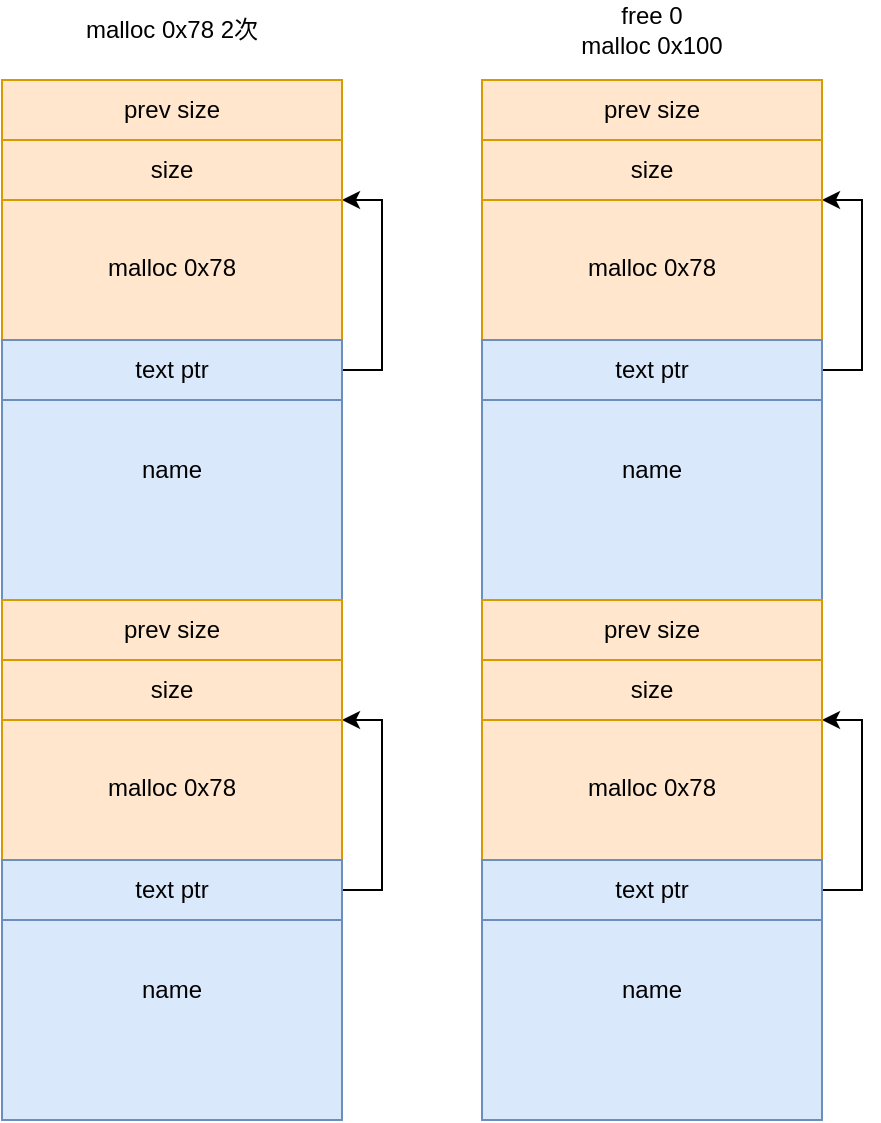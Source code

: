 <mxfile version="17.5.0" type="github">
  <diagram id="5vSy_viqhQwmgGxNUU4j" name="第 1 页">
    <mxGraphModel dx="1852" dy="1264" grid="1" gridSize="10" guides="1" tooltips="1" connect="1" arrows="1" fold="1" page="0" pageScale="1" pageWidth="827" pageHeight="1169" background="none" math="0" shadow="0">
      <root>
        <mxCell id="0" />
        <mxCell id="1" parent="0" />
        <mxCell id="KlACzWgXvU63oRVZ-FLX-21" value="&lt;br&gt;&lt;br&gt;&lt;br&gt;&lt;br&gt;malloc 0x78" style="rounded=0;whiteSpace=wrap;html=1;fillColor=#ffe6cc;strokeColor=#d79b00;" vertex="1" parent="1">
          <mxGeometry x="-840" y="-260" width="170" height="130" as="geometry" />
        </mxCell>
        <mxCell id="KlACzWgXvU63oRVZ-FLX-5" value="&lt;br&gt;&lt;br&gt;&lt;br&gt;&lt;br&gt;malloc 0x78" style="rounded=0;whiteSpace=wrap;html=1;fillColor=#ffe6cc;strokeColor=#d79b00;" vertex="1" parent="1">
          <mxGeometry x="-840" y="-520" width="170" height="130" as="geometry" />
        </mxCell>
        <mxCell id="KlACzWgXvU63oRVZ-FLX-6" value="name" style="rounded=0;whiteSpace=wrap;html=1;fillColor=#dae8fc;strokeColor=#6c8ebf;" vertex="1" parent="1">
          <mxGeometry x="-840" y="-390" width="170" height="130" as="geometry" />
        </mxCell>
        <mxCell id="KlACzWgXvU63oRVZ-FLX-18" style="edgeStyle=orthogonalEdgeStyle;rounded=0;orthogonalLoop=1;jettySize=auto;html=1;exitX=1;exitY=0.5;exitDx=0;exitDy=0;entryX=1;entryY=1;entryDx=0;entryDy=0;" edge="1" parent="1" source="KlACzWgXvU63oRVZ-FLX-7" target="KlACzWgXvU63oRVZ-FLX-15">
          <mxGeometry relative="1" as="geometry">
            <Array as="points">
              <mxPoint x="-650" y="-375" />
              <mxPoint x="-650" y="-460" />
            </Array>
          </mxGeometry>
        </mxCell>
        <mxCell id="KlACzWgXvU63oRVZ-FLX-7" value="text ptr" style="rounded=0;whiteSpace=wrap;html=1;fillColor=#dae8fc;strokeColor=#6c8ebf;" vertex="1" parent="1">
          <mxGeometry x="-840" y="-390" width="170" height="30" as="geometry" />
        </mxCell>
        <mxCell id="KlACzWgXvU63oRVZ-FLX-10" value="name" style="rounded=0;whiteSpace=wrap;html=1;fillColor=#dae8fc;strokeColor=#6c8ebf;" vertex="1" parent="1">
          <mxGeometry x="-840" y="-130" width="170" height="130" as="geometry" />
        </mxCell>
        <mxCell id="KlACzWgXvU63oRVZ-FLX-22" style="edgeStyle=orthogonalEdgeStyle;rounded=0;orthogonalLoop=1;jettySize=auto;html=1;exitX=1;exitY=0.5;exitDx=0;exitDy=0;entryX=1;entryY=1;entryDx=0;entryDy=0;" edge="1" parent="1" source="KlACzWgXvU63oRVZ-FLX-12" target="KlACzWgXvU63oRVZ-FLX-20">
          <mxGeometry relative="1" as="geometry">
            <Array as="points">
              <mxPoint x="-650" y="-115" />
              <mxPoint x="-650" y="-200" />
            </Array>
          </mxGeometry>
        </mxCell>
        <mxCell id="KlACzWgXvU63oRVZ-FLX-12" value="text ptr" style="rounded=0;whiteSpace=wrap;html=1;fillColor=#dae8fc;strokeColor=#6c8ebf;" vertex="1" parent="1">
          <mxGeometry x="-840" y="-130" width="170" height="30" as="geometry" />
        </mxCell>
        <mxCell id="KlACzWgXvU63oRVZ-FLX-14" value="prev size" style="rounded=0;whiteSpace=wrap;html=1;fillColor=#ffe6cc;strokeColor=#d79b00;" vertex="1" parent="1">
          <mxGeometry x="-840" y="-520" width="170" height="30" as="geometry" />
        </mxCell>
        <mxCell id="KlACzWgXvU63oRVZ-FLX-15" value="size" style="rounded=0;whiteSpace=wrap;html=1;fillColor=#ffe6cc;strokeColor=#d79b00;" vertex="1" parent="1">
          <mxGeometry x="-840" y="-490" width="170" height="30" as="geometry" />
        </mxCell>
        <mxCell id="KlACzWgXvU63oRVZ-FLX-19" value="prev size" style="rounded=0;whiteSpace=wrap;html=1;fillColor=#ffe6cc;strokeColor=#d79b00;" vertex="1" parent="1">
          <mxGeometry x="-840" y="-260" width="170" height="30" as="geometry" />
        </mxCell>
        <mxCell id="KlACzWgXvU63oRVZ-FLX-20" value="size" style="rounded=0;whiteSpace=wrap;html=1;fillColor=#ffe6cc;strokeColor=#d79b00;" vertex="1" parent="1">
          <mxGeometry x="-840" y="-230" width="170" height="30" as="geometry" />
        </mxCell>
        <mxCell id="KlACzWgXvU63oRVZ-FLX-23" value="malloc 0x78 2次" style="text;html=1;strokeColor=none;fillColor=none;align=center;verticalAlign=middle;whiteSpace=wrap;rounded=0;" vertex="1" parent="1">
          <mxGeometry x="-805" y="-560" width="100" height="30" as="geometry" />
        </mxCell>
        <mxCell id="KlACzWgXvU63oRVZ-FLX-24" value="&lt;br&gt;&lt;br&gt;&lt;br&gt;&lt;br&gt;malloc 0x78" style="rounded=0;whiteSpace=wrap;html=1;fillColor=#ffe6cc;strokeColor=#d79b00;" vertex="1" parent="1">
          <mxGeometry x="-600" y="-260" width="170" height="130" as="geometry" />
        </mxCell>
        <mxCell id="KlACzWgXvU63oRVZ-FLX-25" value="&lt;br&gt;&lt;br&gt;&lt;br&gt;&lt;br&gt;malloc 0x78" style="rounded=0;whiteSpace=wrap;html=1;fillColor=#ffe6cc;strokeColor=#d79b00;" vertex="1" parent="1">
          <mxGeometry x="-600" y="-520" width="170" height="130" as="geometry" />
        </mxCell>
        <mxCell id="KlACzWgXvU63oRVZ-FLX-26" value="name" style="rounded=0;whiteSpace=wrap;html=1;fillColor=#dae8fc;strokeColor=#6c8ebf;" vertex="1" parent="1">
          <mxGeometry x="-600" y="-390" width="170" height="130" as="geometry" />
        </mxCell>
        <mxCell id="KlACzWgXvU63oRVZ-FLX-27" style="edgeStyle=orthogonalEdgeStyle;rounded=0;orthogonalLoop=1;jettySize=auto;html=1;exitX=1;exitY=0.5;exitDx=0;exitDy=0;entryX=1;entryY=1;entryDx=0;entryDy=0;" edge="1" parent="1" source="KlACzWgXvU63oRVZ-FLX-28" target="KlACzWgXvU63oRVZ-FLX-33">
          <mxGeometry relative="1" as="geometry">
            <Array as="points">
              <mxPoint x="-410" y="-375" />
              <mxPoint x="-410" y="-460" />
            </Array>
          </mxGeometry>
        </mxCell>
        <mxCell id="KlACzWgXvU63oRVZ-FLX-28" value="text ptr" style="rounded=0;whiteSpace=wrap;html=1;fillColor=#dae8fc;strokeColor=#6c8ebf;" vertex="1" parent="1">
          <mxGeometry x="-600" y="-390" width="170" height="30" as="geometry" />
        </mxCell>
        <mxCell id="KlACzWgXvU63oRVZ-FLX-29" value="name" style="rounded=0;whiteSpace=wrap;html=1;fillColor=#dae8fc;strokeColor=#6c8ebf;" vertex="1" parent="1">
          <mxGeometry x="-600" y="-130" width="170" height="130" as="geometry" />
        </mxCell>
        <mxCell id="KlACzWgXvU63oRVZ-FLX-30" style="edgeStyle=orthogonalEdgeStyle;rounded=0;orthogonalLoop=1;jettySize=auto;html=1;exitX=1;exitY=0.5;exitDx=0;exitDy=0;entryX=1;entryY=1;entryDx=0;entryDy=0;" edge="1" parent="1" source="KlACzWgXvU63oRVZ-FLX-31" target="KlACzWgXvU63oRVZ-FLX-35">
          <mxGeometry relative="1" as="geometry">
            <Array as="points">
              <mxPoint x="-410" y="-115" />
              <mxPoint x="-410" y="-200" />
            </Array>
          </mxGeometry>
        </mxCell>
        <mxCell id="KlACzWgXvU63oRVZ-FLX-31" value="text ptr" style="rounded=0;whiteSpace=wrap;html=1;fillColor=#dae8fc;strokeColor=#6c8ebf;" vertex="1" parent="1">
          <mxGeometry x="-600" y="-130" width="170" height="30" as="geometry" />
        </mxCell>
        <mxCell id="KlACzWgXvU63oRVZ-FLX-32" value="prev size" style="rounded=0;whiteSpace=wrap;html=1;fillColor=#ffe6cc;strokeColor=#d79b00;" vertex="1" parent="1">
          <mxGeometry x="-600" y="-520" width="170" height="30" as="geometry" />
        </mxCell>
        <mxCell id="KlACzWgXvU63oRVZ-FLX-33" value="size" style="rounded=0;whiteSpace=wrap;html=1;fillColor=#ffe6cc;strokeColor=#d79b00;" vertex="1" parent="1">
          <mxGeometry x="-600" y="-490" width="170" height="30" as="geometry" />
        </mxCell>
        <mxCell id="KlACzWgXvU63oRVZ-FLX-34" value="prev size" style="rounded=0;whiteSpace=wrap;html=1;fillColor=#ffe6cc;strokeColor=#d79b00;" vertex="1" parent="1">
          <mxGeometry x="-600" y="-260" width="170" height="30" as="geometry" />
        </mxCell>
        <mxCell id="KlACzWgXvU63oRVZ-FLX-35" value="size" style="rounded=0;whiteSpace=wrap;html=1;fillColor=#ffe6cc;strokeColor=#d79b00;" vertex="1" parent="1">
          <mxGeometry x="-600" y="-230" width="170" height="30" as="geometry" />
        </mxCell>
        <mxCell id="KlACzWgXvU63oRVZ-FLX-36" value="free 0&lt;br&gt;malloc 0x100" style="text;html=1;strokeColor=none;fillColor=none;align=center;verticalAlign=middle;whiteSpace=wrap;rounded=0;" vertex="1" parent="1">
          <mxGeometry x="-565" y="-560" width="100" height="30" as="geometry" />
        </mxCell>
      </root>
    </mxGraphModel>
  </diagram>
</mxfile>
